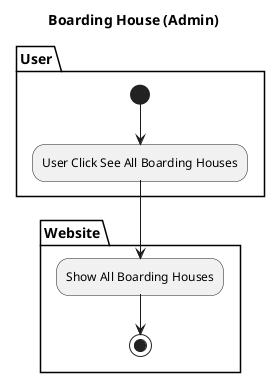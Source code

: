 @startuml
title Boarding House (Admin)
partition User {
(*)  --> "User Click See All Boarding Houses"
}

partition Website {
"User Click See All Boarding Houses" --> "Show All Boarding Houses"
--> (*)
}
@enduml